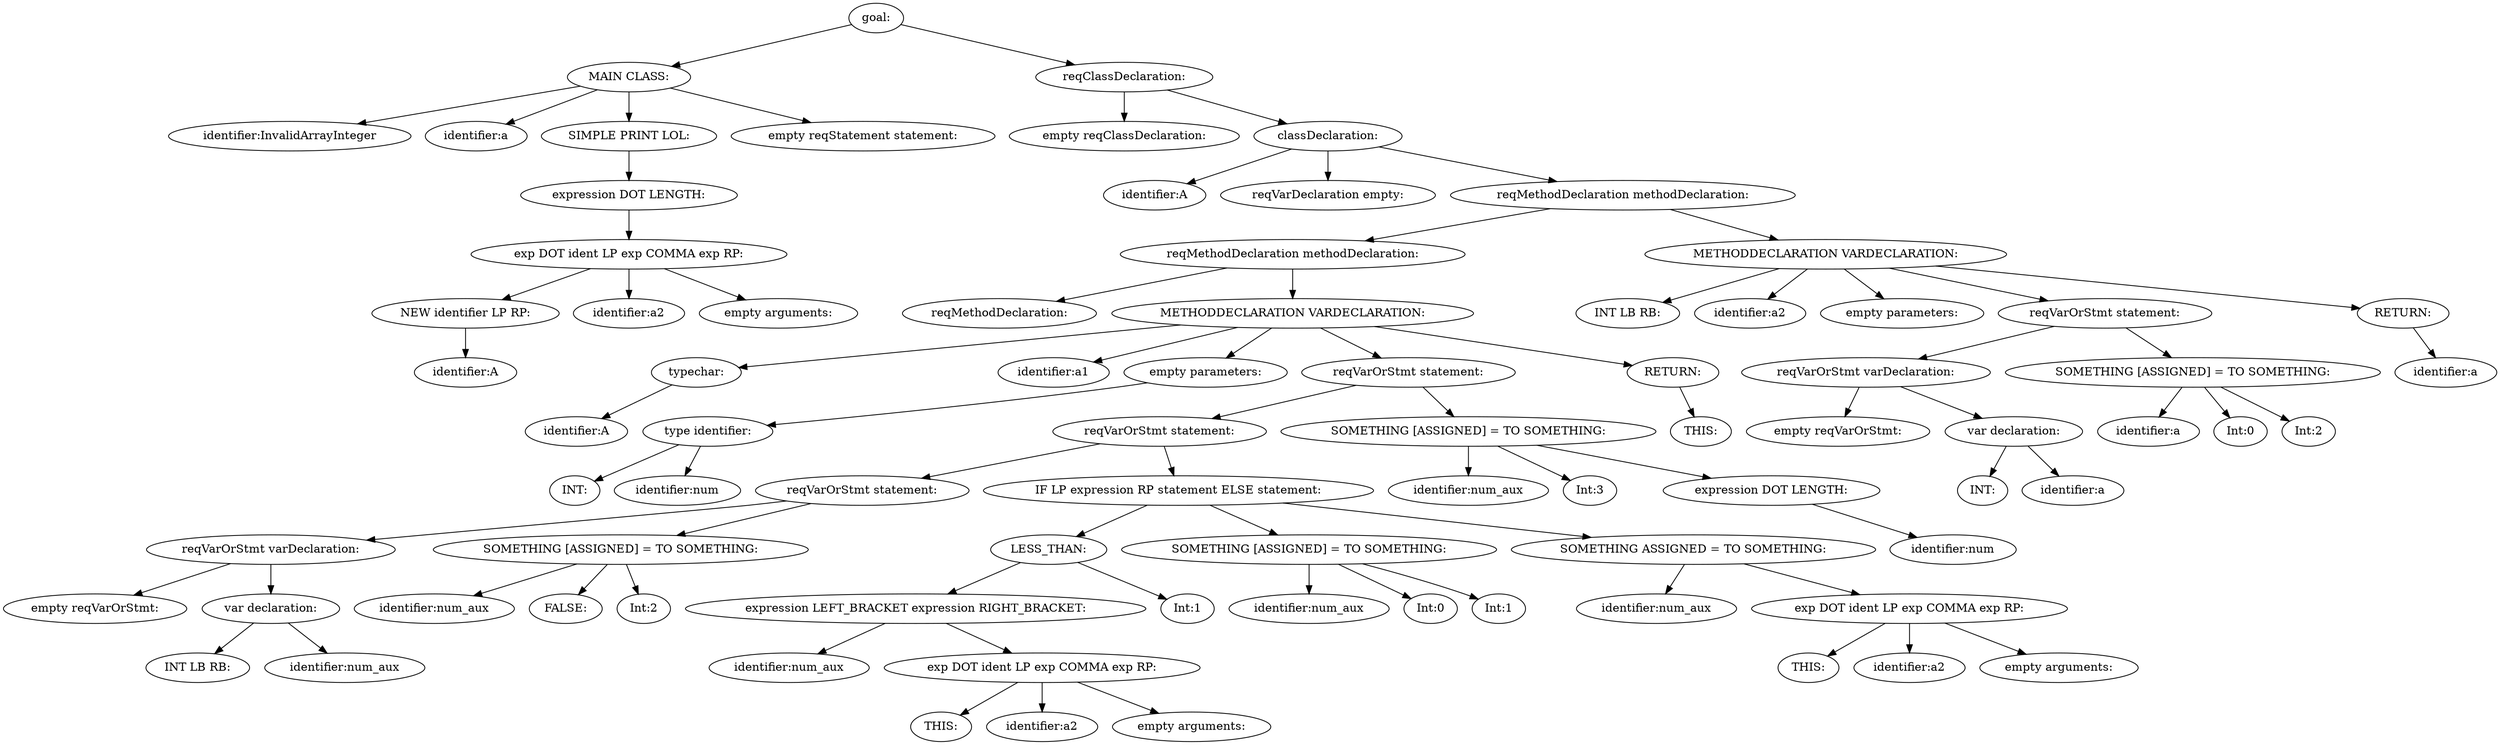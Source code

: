 digraph {
n0 [label="goal:"];
n1 [label="MAIN CLASS:"];
n2 [label="identifier:InvalidArrayInteger"];
n1 -> n2
n3 [label="identifier:a"];
n1 -> n3
n4 [label="SIMPLE PRINT LOL:"];
n5 [label="expression DOT LENGTH:"];
n6 [label="exp DOT ident LP exp COMMA exp RP:"];
n7 [label="NEW identifier LP RP:"];
n8 [label="identifier:A"];
n7 -> n8
n6 -> n7
n9 [label="identifier:a2"];
n6 -> n9
n10 [label="empty arguments:"];
n6 -> n10
n5 -> n6
n4 -> n5
n1 -> n4
n11 [label="empty reqStatement statement:"];
n1 -> n11
n0 -> n1
n12 [label="reqClassDeclaration:"];
n13 [label="empty reqClassDeclaration:"];
n12 -> n13
n14 [label="classDeclaration:"];
n15 [label="identifier:A"];
n14 -> n15
n16 [label="reqVarDeclaration empty:"];
n14 -> n16
n17 [label="reqMethodDeclaration methodDeclaration:"];
n18 [label="reqMethodDeclaration methodDeclaration:"];
n19 [label="reqMethodDeclaration:"];
n18 -> n19
n20 [label="METHODDECLARATION VARDECLARATION:"];
n21 [label="typechar:"];
n22 [label="identifier:A"];
n21 -> n22
n20 -> n21
n23 [label="identifier:a1"];
n20 -> n23
n24 [label="empty parameters:"];
n25 [label="type identifier:"];
n26 [label="INT:"];
n25 -> n26
n27 [label="identifier:num"];
n25 -> n27
n24 -> n25
n20 -> n24
n28 [label="reqVarOrStmt statement:"];
n29 [label="reqVarOrStmt statement:"];
n30 [label="reqVarOrStmt statement:"];
n31 [label="reqVarOrStmt varDeclaration:"];
n32 [label="empty reqVarOrStmt:"];
n31 -> n32
n33 [label="var declaration:"];
n34 [label="INT LB RB:"];
n33 -> n34
n35 [label="identifier:num_aux"];
n33 -> n35
n31 -> n33
n30 -> n31
n36 [label="SOMETHING [ASSIGNED] = TO SOMETHING:"];
n37 [label="identifier:num_aux"];
n36 -> n37
n38 [label="FALSE:"];
n36 -> n38
n39 [label="Int:2"];
n36 -> n39
n30 -> n36
n29 -> n30
n40 [label="IF LP expression RP statement ELSE statement:"];
n41 [label="LESS_THAN:"];
n42 [label="expression LEFT_BRACKET expression RIGHT_BRACKET:"];
n43 [label="identifier:num_aux"];
n42 -> n43
n44 [label="exp DOT ident LP exp COMMA exp RP:"];
n45 [label="THIS:"];
n44 -> n45
n46 [label="identifier:a2"];
n44 -> n46
n47 [label="empty arguments:"];
n44 -> n47
n42 -> n44
n41 -> n42
n48 [label="Int:1"];
n41 -> n48
n40 -> n41
n49 [label="SOMETHING [ASSIGNED] = TO SOMETHING:"];
n50 [label="identifier:num_aux"];
n49 -> n50
n51 [label="Int:0"];
n49 -> n51
n52 [label="Int:1"];
n49 -> n52
n40 -> n49
n53 [label="SOMETHING ASSIGNED = TO SOMETHING:"];
n54 [label="identifier:num_aux"];
n53 -> n54
n55 [label="exp DOT ident LP exp COMMA exp RP:"];
n56 [label="THIS:"];
n55 -> n56
n57 [label="identifier:a2"];
n55 -> n57
n58 [label="empty arguments:"];
n55 -> n58
n53 -> n55
n40 -> n53
n29 -> n40
n28 -> n29
n59 [label="SOMETHING [ASSIGNED] = TO SOMETHING:"];
n60 [label="identifier:num_aux"];
n59 -> n60
n61 [label="Int:3"];
n59 -> n61
n62 [label="expression DOT LENGTH:"];
n63 [label="identifier:num"];
n62 -> n63
n59 -> n62
n28 -> n59
n20 -> n28
n64 [label="RETURN:"];
n65 [label="THIS:"];
n64 -> n65
n20 -> n64
n18 -> n20
n17 -> n18
n66 [label="METHODDECLARATION VARDECLARATION:"];
n67 [label="INT LB RB:"];
n66 -> n67
n68 [label="identifier:a2"];
n66 -> n68
n69 [label="empty parameters:"];
n66 -> n69
n70 [label="reqVarOrStmt statement:"];
n71 [label="reqVarOrStmt varDeclaration:"];
n72 [label="empty reqVarOrStmt:"];
n71 -> n72
n73 [label="var declaration:"];
n74 [label="INT:"];
n73 -> n74
n75 [label="identifier:a"];
n73 -> n75
n71 -> n73
n70 -> n71
n76 [label="SOMETHING [ASSIGNED] = TO SOMETHING:"];
n77 [label="identifier:a"];
n76 -> n77
n78 [label="Int:0"];
n76 -> n78
n79 [label="Int:2"];
n76 -> n79
n70 -> n76
n66 -> n70
n80 [label="RETURN:"];
n81 [label="identifier:a"];
n80 -> n81
n66 -> n80
n17 -> n66
n14 -> n17
n12 -> n14
n0 -> n12
}
